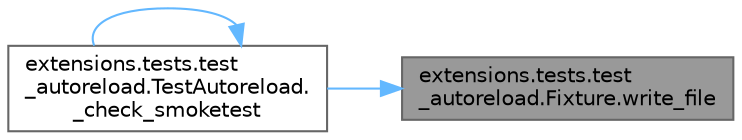 digraph "extensions.tests.test_autoreload.Fixture.write_file"
{
 // LATEX_PDF_SIZE
  bgcolor="transparent";
  edge [fontname=Helvetica,fontsize=10,labelfontname=Helvetica,labelfontsize=10];
  node [fontname=Helvetica,fontsize=10,shape=box,height=0.2,width=0.4];
  rankdir="RL";
  Node1 [id="Node000001",label="extensions.tests.test\l_autoreload.Fixture.write_file",height=0.2,width=0.4,color="gray40", fillcolor="grey60", style="filled", fontcolor="black",tooltip=" "];
  Node1 -> Node2 [id="edge3_Node000001_Node000002",dir="back",color="steelblue1",style="solid",tooltip=" "];
  Node2 [id="Node000002",label="extensions.tests.test\l_autoreload.TestAutoreload.\l_check_smoketest",height=0.2,width=0.4,color="grey40", fillcolor="white", style="filled",URL="$classextensions_1_1tests_1_1test__autoreload_1_1_test_autoreload.html#a6af01e7649e1ac437f842c23067fb296",tooltip=" "];
  Node2 -> Node2 [id="edge4_Node000002_Node000002",dir="back",color="steelblue1",style="solid",tooltip=" "];
}
